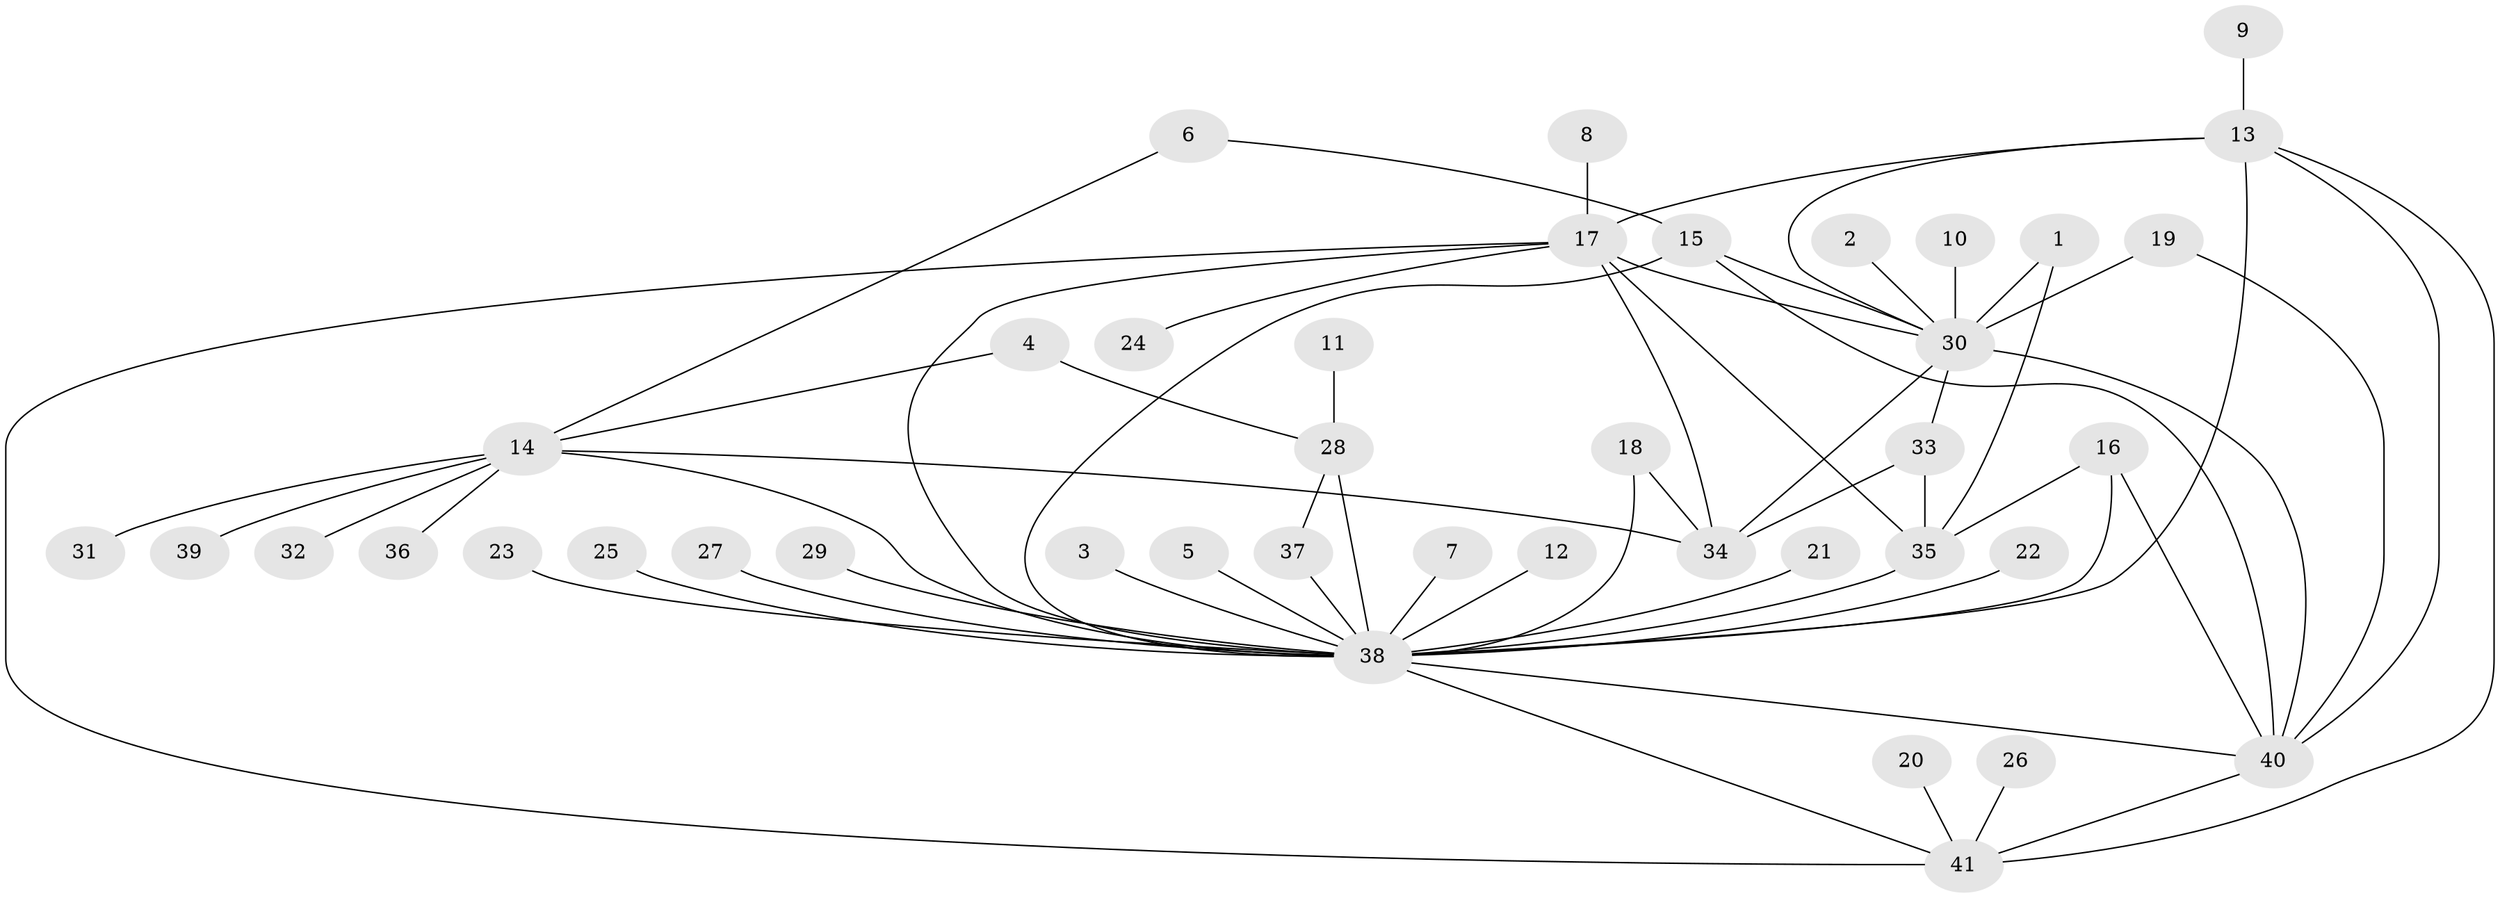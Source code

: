 // original degree distribution, {9: 0.00980392156862745, 15: 0.00980392156862745, 2: 0.20588235294117646, 11: 0.00980392156862745, 26: 0.00980392156862745, 3: 0.13725490196078433, 1: 0.5098039215686274, 5: 0.00980392156862745, 13: 0.00980392156862745, 6: 0.0196078431372549, 8: 0.0196078431372549, 4: 0.0392156862745098, 7: 0.00980392156862745}
// Generated by graph-tools (version 1.1) at 2025/36/03/04/25 23:36:48]
// undirected, 41 vertices, 62 edges
graph export_dot {
  node [color=gray90,style=filled];
  1;
  2;
  3;
  4;
  5;
  6;
  7;
  8;
  9;
  10;
  11;
  12;
  13;
  14;
  15;
  16;
  17;
  18;
  19;
  20;
  21;
  22;
  23;
  24;
  25;
  26;
  27;
  28;
  29;
  30;
  31;
  32;
  33;
  34;
  35;
  36;
  37;
  38;
  39;
  40;
  41;
  1 -- 30 [weight=1.0];
  1 -- 35 [weight=1.0];
  2 -- 30 [weight=1.0];
  3 -- 38 [weight=1.0];
  4 -- 14 [weight=1.0];
  4 -- 28 [weight=1.0];
  5 -- 38 [weight=1.0];
  6 -- 14 [weight=1.0];
  6 -- 15 [weight=1.0];
  7 -- 38 [weight=1.0];
  8 -- 17 [weight=1.0];
  9 -- 13 [weight=1.0];
  10 -- 30 [weight=1.0];
  11 -- 28 [weight=1.0];
  12 -- 38 [weight=1.0];
  13 -- 17 [weight=1.0];
  13 -- 30 [weight=1.0];
  13 -- 38 [weight=1.0];
  13 -- 40 [weight=1.0];
  13 -- 41 [weight=1.0];
  14 -- 31 [weight=1.0];
  14 -- 32 [weight=1.0];
  14 -- 34 [weight=2.0];
  14 -- 36 [weight=2.0];
  14 -- 38 [weight=1.0];
  14 -- 39 [weight=1.0];
  15 -- 30 [weight=1.0];
  15 -- 38 [weight=1.0];
  15 -- 40 [weight=1.0];
  16 -- 35 [weight=1.0];
  16 -- 38 [weight=1.0];
  16 -- 40 [weight=1.0];
  17 -- 24 [weight=1.0];
  17 -- 30 [weight=1.0];
  17 -- 34 [weight=1.0];
  17 -- 35 [weight=1.0];
  17 -- 38 [weight=1.0];
  17 -- 41 [weight=1.0];
  18 -- 34 [weight=1.0];
  18 -- 38 [weight=1.0];
  19 -- 30 [weight=2.0];
  19 -- 40 [weight=1.0];
  20 -- 41 [weight=1.0];
  21 -- 38 [weight=1.0];
  22 -- 38 [weight=1.0];
  23 -- 38 [weight=1.0];
  25 -- 38 [weight=1.0];
  26 -- 41 [weight=1.0];
  27 -- 38 [weight=1.0];
  28 -- 37 [weight=1.0];
  28 -- 38 [weight=2.0];
  29 -- 38 [weight=1.0];
  30 -- 33 [weight=1.0];
  30 -- 34 [weight=1.0];
  30 -- 40 [weight=1.0];
  33 -- 34 [weight=1.0];
  33 -- 35 [weight=1.0];
  35 -- 38 [weight=1.0];
  37 -- 38 [weight=1.0];
  38 -- 40 [weight=1.0];
  38 -- 41 [weight=1.0];
  40 -- 41 [weight=1.0];
}

